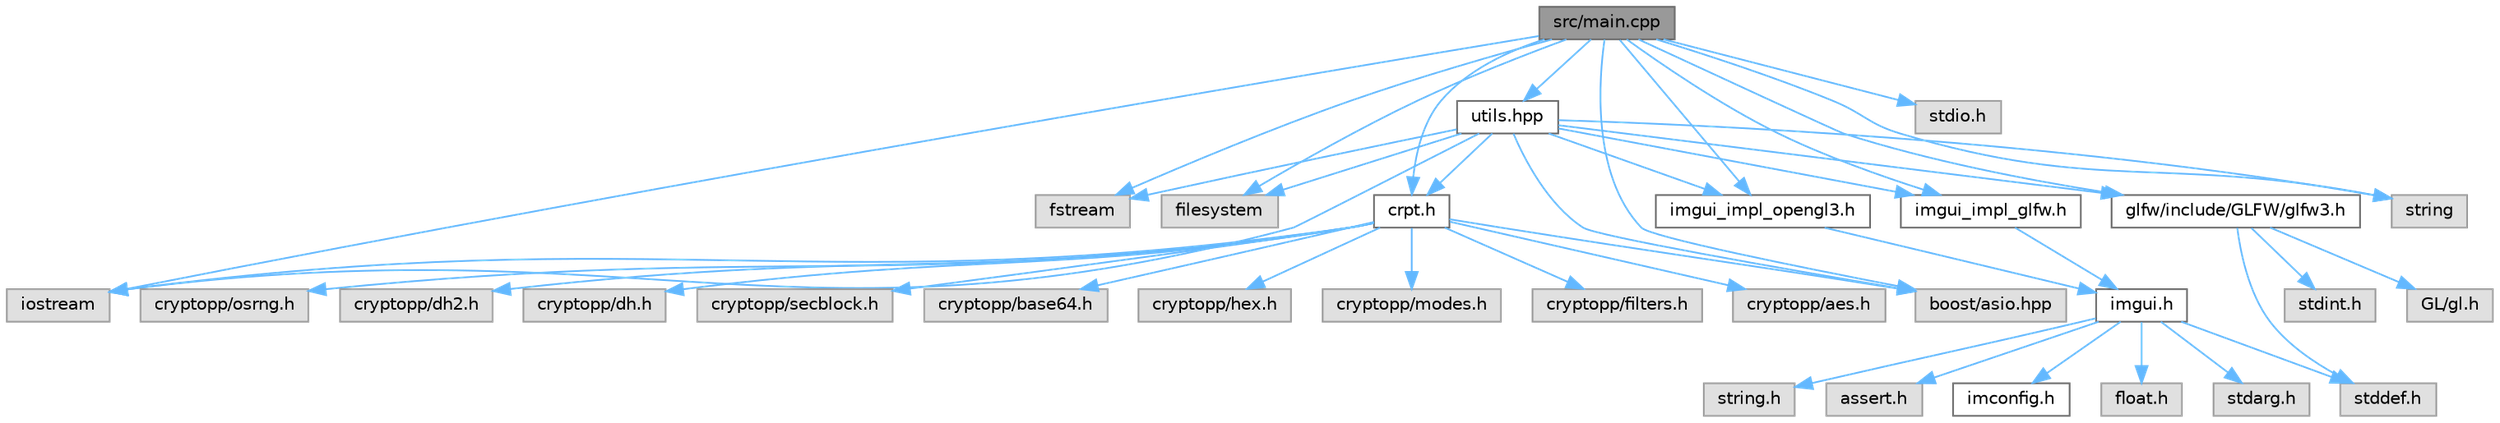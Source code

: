 digraph "src/main.cpp"
{
 // LATEX_PDF_SIZE
  bgcolor="transparent";
  edge [fontname=Helvetica,fontsize=10,labelfontname=Helvetica,labelfontsize=10];
  node [fontname=Helvetica,fontsize=10,shape=box,height=0.2,width=0.4];
  Node1 [id="Node000001",label="src/main.cpp",height=0.2,width=0.4,color="gray40", fillcolor="grey60", style="filled", fontcolor="black",tooltip=" "];
  Node1 -> Node2 [id="edge1_Node000001_Node000002",color="steelblue1",style="solid",tooltip=" "];
  Node2 [id="Node000002",label="iostream",height=0.2,width=0.4,color="grey60", fillcolor="#E0E0E0", style="filled",tooltip=" "];
  Node1 -> Node3 [id="edge2_Node000001_Node000003",color="steelblue1",style="solid",tooltip=" "];
  Node3 [id="Node000003",label="fstream",height=0.2,width=0.4,color="grey60", fillcolor="#E0E0E0", style="filled",tooltip=" "];
  Node1 -> Node4 [id="edge3_Node000001_Node000004",color="steelblue1",style="solid",tooltip=" "];
  Node4 [id="Node000004",label="filesystem",height=0.2,width=0.4,color="grey60", fillcolor="#E0E0E0", style="filled",tooltip=" "];
  Node1 -> Node5 [id="edge4_Node000001_Node000005",color="steelblue1",style="solid",tooltip=" "];
  Node5 [id="Node000005",label="boost/asio.hpp",height=0.2,width=0.4,color="grey60", fillcolor="#E0E0E0", style="filled",tooltip=" "];
  Node1 -> Node6 [id="edge5_Node000001_Node000006",color="steelblue1",style="solid",tooltip=" "];
  Node6 [id="Node000006",label="stdio.h",height=0.2,width=0.4,color="grey60", fillcolor="#E0E0E0", style="filled",tooltip=" "];
  Node1 -> Node7 [id="edge6_Node000001_Node000007",color="steelblue1",style="solid",tooltip=" "];
  Node7 [id="Node000007",label="imgui_impl_glfw.h",height=0.2,width=0.4,color="grey40", fillcolor="white", style="filled",URL="$imgui__impl__glfw_8h.html",tooltip=" "];
  Node7 -> Node8 [id="edge7_Node000007_Node000008",color="steelblue1",style="solid",tooltip=" "];
  Node8 [id="Node000008",label="imgui.h",height=0.2,width=0.4,color="grey40", fillcolor="white", style="filled",URL="$imgui_8h.html",tooltip=" "];
  Node8 -> Node9 [id="edge8_Node000008_Node000009",color="steelblue1",style="solid",tooltip=" "];
  Node9 [id="Node000009",label="imconfig.h",height=0.2,width=0.4,color="grey40", fillcolor="white", style="filled",URL="$imconfig_8h.html",tooltip=" "];
  Node8 -> Node10 [id="edge9_Node000008_Node000010",color="steelblue1",style="solid",tooltip=" "];
  Node10 [id="Node000010",label="float.h",height=0.2,width=0.4,color="grey60", fillcolor="#E0E0E0", style="filled",tooltip=" "];
  Node8 -> Node11 [id="edge10_Node000008_Node000011",color="steelblue1",style="solid",tooltip=" "];
  Node11 [id="Node000011",label="stdarg.h",height=0.2,width=0.4,color="grey60", fillcolor="#E0E0E0", style="filled",tooltip=" "];
  Node8 -> Node12 [id="edge11_Node000008_Node000012",color="steelblue1",style="solid",tooltip=" "];
  Node12 [id="Node000012",label="stddef.h",height=0.2,width=0.4,color="grey60", fillcolor="#E0E0E0", style="filled",tooltip=" "];
  Node8 -> Node13 [id="edge12_Node000008_Node000013",color="steelblue1",style="solid",tooltip=" "];
  Node13 [id="Node000013",label="string.h",height=0.2,width=0.4,color="grey60", fillcolor="#E0E0E0", style="filled",tooltip=" "];
  Node8 -> Node14 [id="edge13_Node000008_Node000014",color="steelblue1",style="solid",tooltip=" "];
  Node14 [id="Node000014",label="assert.h",height=0.2,width=0.4,color="grey60", fillcolor="#E0E0E0", style="filled",tooltip=" "];
  Node1 -> Node15 [id="edge14_Node000001_Node000015",color="steelblue1",style="solid",tooltip=" "];
  Node15 [id="Node000015",label="imgui_impl_opengl3.h",height=0.2,width=0.4,color="grey40", fillcolor="white", style="filled",URL="$imgui__impl__opengl3_8h.html",tooltip=" "];
  Node15 -> Node8 [id="edge15_Node000015_Node000008",color="steelblue1",style="solid",tooltip=" "];
  Node1 -> Node16 [id="edge16_Node000001_Node000016",color="steelblue1",style="solid",tooltip=" "];
  Node16 [id="Node000016",label="glfw/include/GLFW/glfw3.h",height=0.2,width=0.4,color="grey40", fillcolor="white", style="filled",URL="$glfw_2include_2GLFW_2glfw3_8h.html",tooltip="The header of the GLFW 3 API."];
  Node16 -> Node12 [id="edge17_Node000016_Node000012",color="steelblue1",style="solid",tooltip=" "];
  Node16 -> Node17 [id="edge18_Node000016_Node000017",color="steelblue1",style="solid",tooltip=" "];
  Node17 [id="Node000017",label="stdint.h",height=0.2,width=0.4,color="grey60", fillcolor="#E0E0E0", style="filled",tooltip=" "];
  Node16 -> Node18 [id="edge19_Node000016_Node000018",color="steelblue1",style="solid",tooltip=" "];
  Node18 [id="Node000018",label="GL/gl.h",height=0.2,width=0.4,color="grey60", fillcolor="#E0E0E0", style="filled",tooltip=" "];
  Node1 -> Node19 [id="edge20_Node000001_Node000019",color="steelblue1",style="solid",tooltip=" "];
  Node19 [id="Node000019",label="string",height=0.2,width=0.4,color="grey60", fillcolor="#E0E0E0", style="filled",tooltip=" "];
  Node1 -> Node20 [id="edge21_Node000001_Node000020",color="steelblue1",style="solid",tooltip=" "];
  Node20 [id="Node000020",label="utils.hpp",height=0.2,width=0.4,color="grey40", fillcolor="white", style="filled",URL="$utils_8hpp.html",tooltip=" "];
  Node20 -> Node2 [id="edge22_Node000020_Node000002",color="steelblue1",style="solid",tooltip=" "];
  Node20 -> Node3 [id="edge23_Node000020_Node000003",color="steelblue1",style="solid",tooltip=" "];
  Node20 -> Node4 [id="edge24_Node000020_Node000004",color="steelblue1",style="solid",tooltip=" "];
  Node20 -> Node5 [id="edge25_Node000020_Node000005",color="steelblue1",style="solid",tooltip=" "];
  Node20 -> Node19 [id="edge26_Node000020_Node000019",color="steelblue1",style="solid",tooltip=" "];
  Node20 -> Node7 [id="edge27_Node000020_Node000007",color="steelblue1",style="solid",tooltip=" "];
  Node20 -> Node15 [id="edge28_Node000020_Node000015",color="steelblue1",style="solid",tooltip=" "];
  Node20 -> Node16 [id="edge29_Node000020_Node000016",color="steelblue1",style="solid",tooltip=" "];
  Node20 -> Node21 [id="edge30_Node000020_Node000021",color="steelblue1",style="solid",tooltip=" "];
  Node21 [id="Node000021",label="crpt.h",height=0.2,width=0.4,color="grey40", fillcolor="white", style="filled",URL="$crpt_8h.html",tooltip=" "];
  Node21 -> Node2 [id="edge31_Node000021_Node000002",color="steelblue1",style="solid",tooltip=" "];
  Node21 -> Node22 [id="edge32_Node000021_Node000022",color="steelblue1",style="solid",tooltip=" "];
  Node22 [id="Node000022",label="cryptopp/modes.h",height=0.2,width=0.4,color="grey60", fillcolor="#E0E0E0", style="filled",tooltip=" "];
  Node21 -> Node23 [id="edge33_Node000021_Node000023",color="steelblue1",style="solid",tooltip=" "];
  Node23 [id="Node000023",label="cryptopp/filters.h",height=0.2,width=0.4,color="grey60", fillcolor="#E0E0E0", style="filled",tooltip=" "];
  Node21 -> Node24 [id="edge34_Node000021_Node000024",color="steelblue1",style="solid",tooltip=" "];
  Node24 [id="Node000024",label="cryptopp/aes.h",height=0.2,width=0.4,color="grey60", fillcolor="#E0E0E0", style="filled",tooltip=" "];
  Node21 -> Node25 [id="edge35_Node000021_Node000025",color="steelblue1",style="solid",tooltip=" "];
  Node25 [id="Node000025",label="cryptopp/osrng.h",height=0.2,width=0.4,color="grey60", fillcolor="#E0E0E0", style="filled",tooltip=" "];
  Node21 -> Node26 [id="edge36_Node000021_Node000026",color="steelblue1",style="solid",tooltip=" "];
  Node26 [id="Node000026",label="cryptopp/dh2.h",height=0.2,width=0.4,color="grey60", fillcolor="#E0E0E0", style="filled",tooltip=" "];
  Node21 -> Node27 [id="edge37_Node000021_Node000027",color="steelblue1",style="solid",tooltip=" "];
  Node27 [id="Node000027",label="cryptopp/dh.h",height=0.2,width=0.4,color="grey60", fillcolor="#E0E0E0", style="filled",tooltip=" "];
  Node21 -> Node28 [id="edge38_Node000021_Node000028",color="steelblue1",style="solid",tooltip=" "];
  Node28 [id="Node000028",label="cryptopp/secblock.h",height=0.2,width=0.4,color="grey60", fillcolor="#E0E0E0", style="filled",tooltip=" "];
  Node21 -> Node29 [id="edge39_Node000021_Node000029",color="steelblue1",style="solid",tooltip=" "];
  Node29 [id="Node000029",label="cryptopp/base64.h",height=0.2,width=0.4,color="grey60", fillcolor="#E0E0E0", style="filled",tooltip=" "];
  Node21 -> Node30 [id="edge40_Node000021_Node000030",color="steelblue1",style="solid",tooltip=" "];
  Node30 [id="Node000030",label="cryptopp/hex.h",height=0.2,width=0.4,color="grey60", fillcolor="#E0E0E0", style="filled",tooltip=" "];
  Node21 -> Node5 [id="edge41_Node000021_Node000005",color="steelblue1",style="solid",tooltip=" "];
  Node1 -> Node21 [id="edge42_Node000001_Node000021",color="steelblue1",style="solid",tooltip=" "];
}
